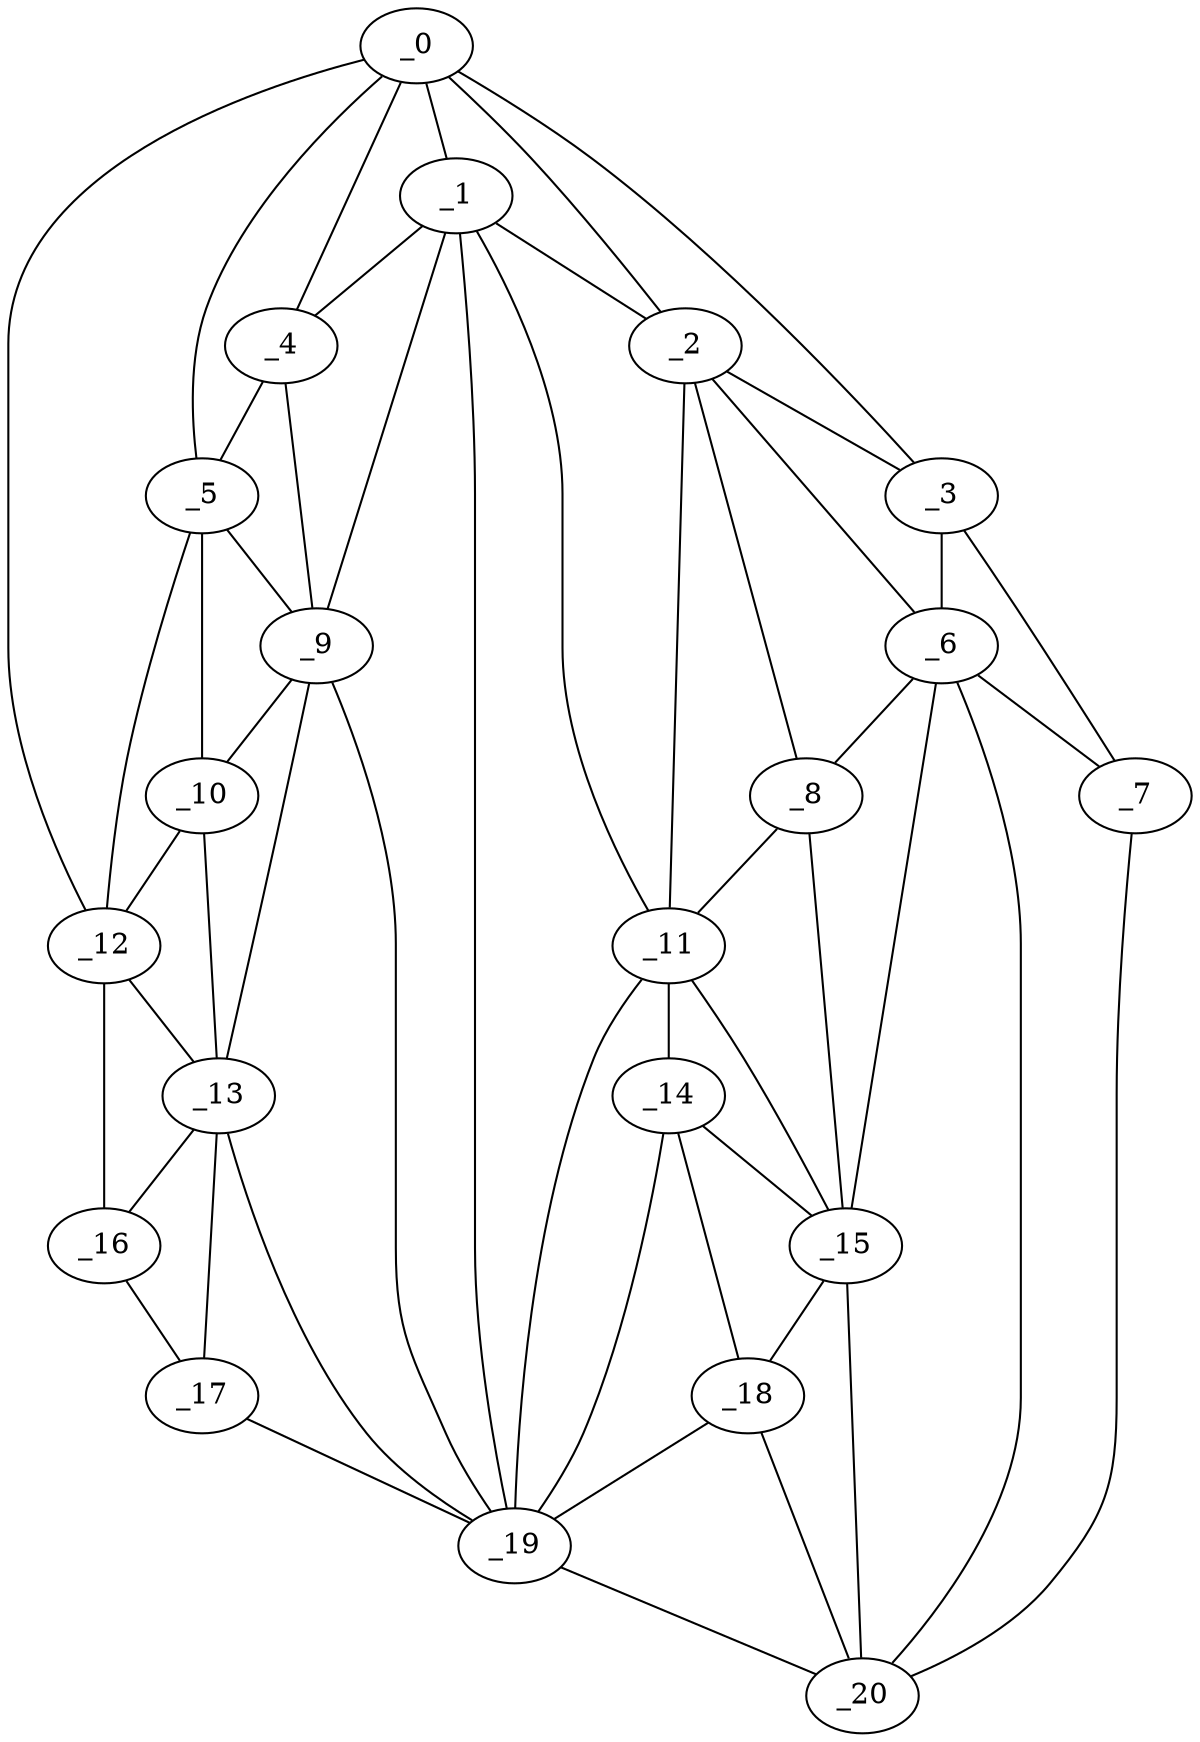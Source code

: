 graph "obj17__90.gxl" {
	_0	 [x=38,
		y=36];
	_1	 [x=41,
		y=47];
	_0 -- _1	 [valence=2];
	_2	 [x=41,
		y=109];
	_0 -- _2	 [valence=1];
	_3	 [x=41,
		y=113];
	_0 -- _3	 [valence=1];
	_4	 [x=42,
		y=43];
	_0 -- _4	 [valence=2];
	_5	 [x=47,
		y=31];
	_0 -- _5	 [valence=1];
	_12	 [x=66,
		y=2];
	_0 -- _12	 [valence=1];
	_1 -- _2	 [valence=1];
	_1 -- _4	 [valence=2];
	_9	 [x=53,
		y=31];
	_1 -- _9	 [valence=2];
	_11	 [x=55,
		y=84];
	_1 -- _11	 [valence=2];
	_19	 [x=84,
		y=69];
	_1 -- _19	 [valence=1];
	_2 -- _3	 [valence=2];
	_6	 [x=47,
		y=113];
	_2 -- _6	 [valence=2];
	_8	 [x=51,
		y=99];
	_2 -- _8	 [valence=2];
	_2 -- _11	 [valence=2];
	_3 -- _6	 [valence=1];
	_7	 [x=48,
		y=125];
	_3 -- _7	 [valence=1];
	_4 -- _5	 [valence=2];
	_4 -- _9	 [valence=2];
	_5 -- _9	 [valence=2];
	_10	 [x=55,
		y=25];
	_5 -- _10	 [valence=2];
	_5 -- _12	 [valence=2];
	_6 -- _7	 [valence=2];
	_6 -- _8	 [valence=1];
	_15	 [x=72,
		y=97];
	_6 -- _15	 [valence=2];
	_20	 [x=87,
		y=116];
	_6 -- _20	 [valence=2];
	_7 -- _20	 [valence=1];
	_8 -- _11	 [valence=1];
	_8 -- _15	 [valence=2];
	_9 -- _10	 [valence=1];
	_13	 [x=70,
		y=15];
	_9 -- _13	 [valence=1];
	_9 -- _19	 [valence=2];
	_10 -- _12	 [valence=1];
	_10 -- _13	 [valence=2];
	_14	 [x=72,
		y=87];
	_11 -- _14	 [valence=2];
	_11 -- _15	 [valence=2];
	_11 -- _19	 [valence=1];
	_12 -- _13	 [valence=1];
	_16	 [x=74,
		y=6];
	_12 -- _16	 [valence=1];
	_13 -- _16	 [valence=2];
	_17	 [x=79,
		y=9];
	_13 -- _17	 [valence=2];
	_13 -- _19	 [valence=2];
	_14 -- _15	 [valence=2];
	_18	 [x=82,
		y=83];
	_14 -- _18	 [valence=2];
	_14 -- _19	 [valence=2];
	_15 -- _18	 [valence=2];
	_15 -- _20	 [valence=2];
	_16 -- _17	 [valence=1];
	_17 -- _19	 [valence=1];
	_18 -- _19	 [valence=2];
	_18 -- _20	 [valence=2];
	_19 -- _20	 [valence=1];
}

